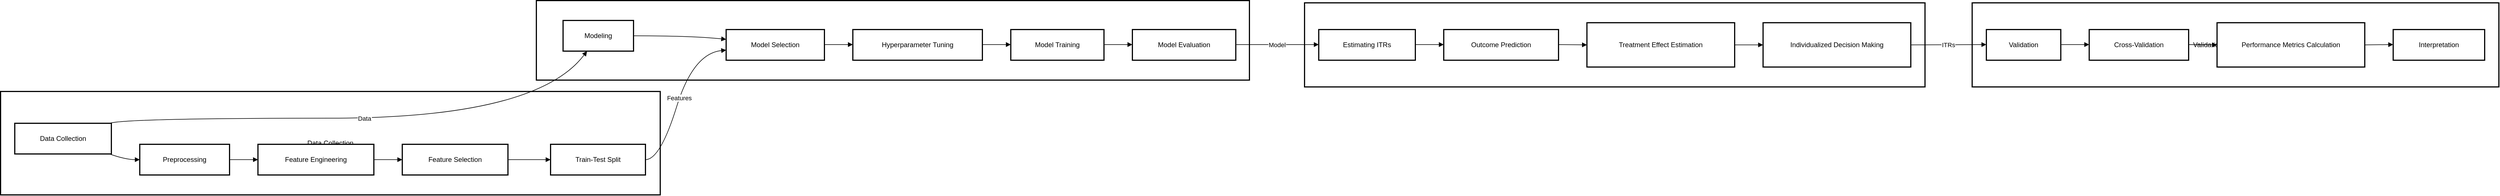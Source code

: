 <mxfile version="26.1.1">
  <diagram name="第 1 页" id="22JgQC4yOM9hKhhSc8U6">
    <mxGraphModel>
      <root>
        <mxCell id="0" />
        <mxCell id="1" parent="0" />
        <mxCell id="2" value="Validation and Interpretation" style="whiteSpace=wrap;strokeWidth=2;" vertex="1" parent="1">
          <mxGeometry x="3478" y="12" width="927" height="148" as="geometry" />
        </mxCell>
        <mxCell id="3" value="Estimating ITRs" style="whiteSpace=wrap;strokeWidth=2;" vertex="1" parent="1">
          <mxGeometry x="2303" y="12" width="1092" height="148" as="geometry" />
        </mxCell>
        <mxCell id="4" value="Modeling" style="whiteSpace=wrap;strokeWidth=2;" vertex="1" parent="1">
          <mxGeometry x="951" y="8" width="1255" height="140" as="geometry" />
        </mxCell>
        <mxCell id="5" value="Data Collection" style="whiteSpace=wrap;strokeWidth=2;" vertex="1" parent="1">
          <mxGeometry x="8" y="168" width="1161" height="182" as="geometry" />
        </mxCell>
        <mxCell id="6" value="Data Collection" style="whiteSpace=wrap;strokeWidth=2;" vertex="1" parent="1">
          <mxGeometry x="33" y="224" width="170" height="54" as="geometry" />
        </mxCell>
        <mxCell id="7" value="Preprocessing" style="whiteSpace=wrap;strokeWidth=2;" vertex="1" parent="1">
          <mxGeometry x="253" y="261" width="158" height="54" as="geometry" />
        </mxCell>
        <mxCell id="8" value="Feature Engineering" style="whiteSpace=wrap;strokeWidth=2;" vertex="1" parent="1">
          <mxGeometry x="461" y="261" width="204" height="54" as="geometry" />
        </mxCell>
        <mxCell id="9" value="Feature Selection" style="whiteSpace=wrap;strokeWidth=2;" vertex="1" parent="1">
          <mxGeometry x="715" y="261" width="186" height="54" as="geometry" />
        </mxCell>
        <mxCell id="10" value="Train-Test Split" style="whiteSpace=wrap;strokeWidth=2;" vertex="1" parent="1">
          <mxGeometry x="976" y="261" width="167" height="54" as="geometry" />
        </mxCell>
        <mxCell id="11" value="Modeling" style="whiteSpace=wrap;strokeWidth=2;" vertex="1" parent="1">
          <mxGeometry x="998" y="43" width="124" height="54" as="geometry" />
        </mxCell>
        <mxCell id="12" value="Model Selection" style="whiteSpace=wrap;strokeWidth=2;" vertex="1" parent="1">
          <mxGeometry x="1285" y="59" width="173" height="54" as="geometry" />
        </mxCell>
        <mxCell id="13" value="Hyperparameter Tuning" style="whiteSpace=wrap;strokeWidth=2;" vertex="1" parent="1">
          <mxGeometry x="1508" y="59" width="228" height="54" as="geometry" />
        </mxCell>
        <mxCell id="14" value="Model Training" style="whiteSpace=wrap;strokeWidth=2;" vertex="1" parent="1">
          <mxGeometry x="1786" y="59" width="164" height="54" as="geometry" />
        </mxCell>
        <mxCell id="15" value="Model Evaluation" style="whiteSpace=wrap;strokeWidth=2;" vertex="1" parent="1">
          <mxGeometry x="2000" y="59" width="182" height="54" as="geometry" />
        </mxCell>
        <mxCell id="16" value="Estimating ITRs" style="whiteSpace=wrap;strokeWidth=2;" vertex="1" parent="1">
          <mxGeometry x="2328" y="59" width="170" height="54" as="geometry" />
        </mxCell>
        <mxCell id="17" value="Outcome Prediction" style="whiteSpace=wrap;strokeWidth=2;" vertex="1" parent="1">
          <mxGeometry x="2548" y="59" width="202" height="54" as="geometry" />
        </mxCell>
        <mxCell id="18" value="Treatment Effect Estimation" style="whiteSpace=wrap;strokeWidth=2;" vertex="1" parent="1">
          <mxGeometry x="2800" y="47" width="260" height="78" as="geometry" />
        </mxCell>
        <mxCell id="19" value="Individualized Decision Making" style="whiteSpace=wrap;strokeWidth=2;" vertex="1" parent="1">
          <mxGeometry x="3110" y="47" width="260" height="78" as="geometry" />
        </mxCell>
        <mxCell id="20" value="Validation" style="whiteSpace=wrap;strokeWidth=2;" vertex="1" parent="1">
          <mxGeometry x="3503" y="59" width="131" height="54" as="geometry" />
        </mxCell>
        <mxCell id="21" value="Cross-Validation" style="whiteSpace=wrap;strokeWidth=2;" vertex="1" parent="1">
          <mxGeometry x="3684" y="59" width="175" height="54" as="geometry" />
        </mxCell>
        <mxCell id="22" value="Performance Metrics Calculation" style="whiteSpace=wrap;strokeWidth=2;" vertex="1" parent="1">
          <mxGeometry x="3909" y="47" width="260" height="78" as="geometry" />
        </mxCell>
        <mxCell id="23" value="Interpretation" style="whiteSpace=wrap;strokeWidth=2;" vertex="1" parent="1">
          <mxGeometry x="4219" y="59" width="161" height="54" as="geometry" />
        </mxCell>
        <mxCell id="24" value="" style="curved=1;startArrow=none;endArrow=block;exitX=0.98;exitY=1;entryX=0;entryY=0.5;" edge="1" parent="1" source="6" target="7">
          <mxGeometry relative="1" as="geometry">
            <Array as="points">
              <mxPoint x="228" y="288" />
            </Array>
          </mxGeometry>
        </mxCell>
        <mxCell id="25" value="" style="curved=1;startArrow=none;endArrow=block;exitX=1;exitY=0.5;entryX=0;entryY=0.5;" edge="1" parent="1" source="7" target="8">
          <mxGeometry relative="1" as="geometry">
            <Array as="points" />
          </mxGeometry>
        </mxCell>
        <mxCell id="26" value="" style="curved=1;startArrow=none;endArrow=block;exitX=1;exitY=0.5;entryX=0;entryY=0.5;" edge="1" parent="1" source="8" target="9">
          <mxGeometry relative="1" as="geometry">
            <Array as="points" />
          </mxGeometry>
        </mxCell>
        <mxCell id="27" value="" style="curved=1;startArrow=none;endArrow=block;exitX=1;exitY=0.5;entryX=0;entryY=0.5;" edge="1" parent="1" source="9" target="10">
          <mxGeometry relative="1" as="geometry">
            <Array as="points" />
          </mxGeometry>
        </mxCell>
        <mxCell id="28" value="" style="curved=1;startArrow=none;endArrow=block;exitX=1;exitY=0.5;entryX=0;entryY=0.32;" edge="1" parent="1" source="11" target="12">
          <mxGeometry relative="1" as="geometry">
            <Array as="points">
              <mxPoint x="1227" y="70" />
            </Array>
          </mxGeometry>
        </mxCell>
        <mxCell id="29" value="" style="curved=1;startArrow=none;endArrow=block;exitX=1;exitY=0.49;entryX=0;entryY=0.49;" edge="1" parent="1" source="12" target="13">
          <mxGeometry relative="1" as="geometry">
            <Array as="points" />
          </mxGeometry>
        </mxCell>
        <mxCell id="30" value="" style="curved=1;startArrow=none;endArrow=block;exitX=1;exitY=0.49;entryX=0;entryY=0.49;" edge="1" parent="1" source="13" target="14">
          <mxGeometry relative="1" as="geometry">
            <Array as="points" />
          </mxGeometry>
        </mxCell>
        <mxCell id="31" value="" style="curved=1;startArrow=none;endArrow=block;exitX=1;exitY=0.49;entryX=0;entryY=0.49;" edge="1" parent="1" source="14" target="15">
          <mxGeometry relative="1" as="geometry">
            <Array as="points" />
          </mxGeometry>
        </mxCell>
        <mxCell id="32" value="" style="curved=1;startArrow=none;endArrow=block;exitX=1;exitY=0.49;entryX=0;entryY=0.49;" edge="1" parent="1" source="16" target="17">
          <mxGeometry relative="1" as="geometry">
            <Array as="points" />
          </mxGeometry>
        </mxCell>
        <mxCell id="33" value="" style="curved=1;startArrow=none;endArrow=block;exitX=1;exitY=0.49;entryX=0;entryY=0.5;" edge="1" parent="1" source="17" target="18">
          <mxGeometry relative="1" as="geometry">
            <Array as="points" />
          </mxGeometry>
        </mxCell>
        <mxCell id="34" value="" style="curved=1;startArrow=none;endArrow=block;exitX=1;exitY=0.5;entryX=0;entryY=0.5;" edge="1" parent="1" source="18" target="19">
          <mxGeometry relative="1" as="geometry">
            <Array as="points" />
          </mxGeometry>
        </mxCell>
        <mxCell id="35" value="" style="curved=1;startArrow=none;endArrow=block;exitX=1;exitY=0.49;entryX=0;entryY=0.49;" edge="1" parent="1" source="20" target="21">
          <mxGeometry relative="1" as="geometry">
            <Array as="points" />
          </mxGeometry>
        </mxCell>
        <mxCell id="36" value="" style="curved=1;startArrow=none;endArrow=block;exitX=1;exitY=0.49;entryX=0;entryY=0.5;" edge="1" parent="1" source="21" target="22">
          <mxGeometry relative="1" as="geometry">
            <Array as="points" />
          </mxGeometry>
        </mxCell>
        <mxCell id="37" value="" style="curved=1;startArrow=none;endArrow=block;exitX=1;exitY=0.5;entryX=0;entryY=0.49;" edge="1" parent="1" source="22" target="23">
          <mxGeometry relative="1" as="geometry">
            <Array as="points" />
          </mxGeometry>
        </mxCell>
        <mxCell id="38" value="Data" style="curved=1;startArrow=none;endArrow=block;exitX=0.98;exitY=0;entryX=0.34;entryY=1;" edge="1" parent="1" source="6" target="11">
          <mxGeometry relative="1" as="geometry">
            <Array as="points">
              <mxPoint x="228" y="215" />
              <mxPoint x="951" y="215" />
            </Array>
          </mxGeometry>
        </mxCell>
        <mxCell id="39" value="Features" style="curved=1;startArrow=none;endArrow=block;exitX=1;exitY=0.5;entryX=0;entryY=0.67;" edge="1" parent="1" source="10" target="12">
          <mxGeometry relative="1" as="geometry">
            <Array as="points">
              <mxPoint x="1169" y="288" />
              <mxPoint x="1227" y="101" />
            </Array>
          </mxGeometry>
        </mxCell>
        <mxCell id="40" value="Model" style="curved=1;startArrow=none;endArrow=block;exitX=1;exitY=0.49;entryX=0;entryY=0.49;" edge="1" parent="1" source="15" target="16">
          <mxGeometry relative="1" as="geometry">
            <Array as="points" />
          </mxGeometry>
        </mxCell>
        <mxCell id="41" value="ITRs" style="curved=1;startArrow=none;endArrow=block;exitX=1;exitY=0.5;entryX=0;entryY=0.49;" edge="1" parent="1" source="19" target="20">
          <mxGeometry relative="1" as="geometry">
            <Array as="points" />
          </mxGeometry>
        </mxCell>
      </root>
    </mxGraphModel>
  </diagram>
</mxfile>
